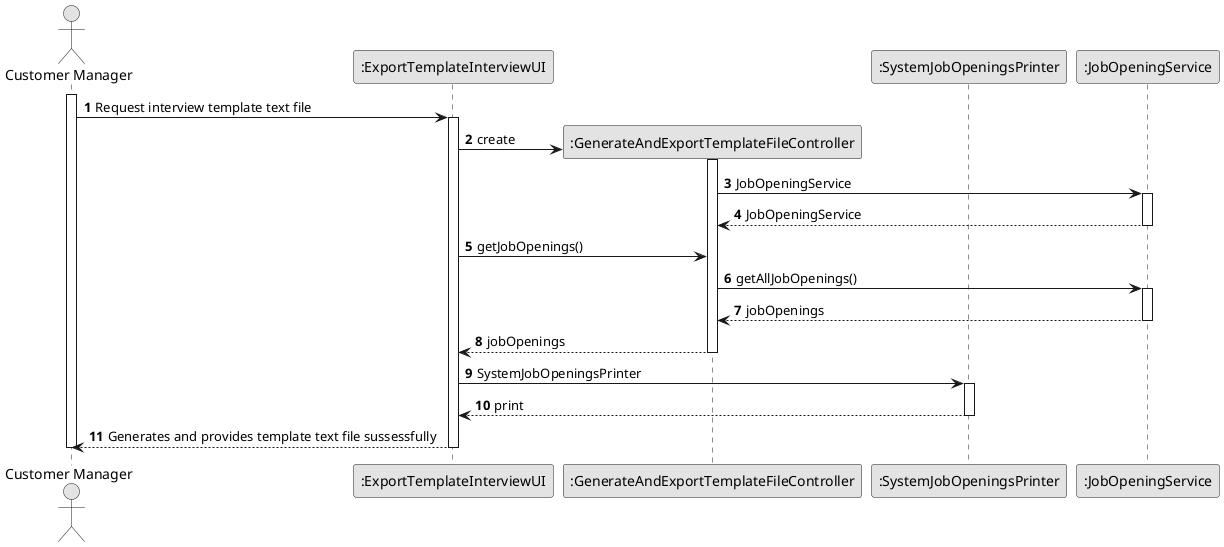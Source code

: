 @startuml
'https://plantuml.com/use-case-diagram
skinparam monochrome true
skinparam packageStyle rectangle
skinparam shadowing false
autonumber

actor "Customer Manager" as CM
participant ":ExportTemplateInterviewUI" as UI6
participant ":GenerateAndExportTemplateFileController" as Controller6
participant ":SystemJobOpeningsPrinter" as printer
participant ":JobOpeningService" as jobSvc

activate CM

CM -> UI6: Request interview template text file
activate UI6

UI6 -> Controller6**: create
activate Controller6

Controller6 -> jobSvc: JobOpeningService
activate jobSvc

jobSvc --> Controller6: JobOpeningService
deactivate jobSvc

UI6 -> Controller6:getJobOpenings()
Controller6 -> jobSvc: getAllJobOpenings()
activate jobSvc

jobSvc --> Controller6: jobOpenings

deactivate jobSvc
Controller6 --> UI6: jobOpenings
deactivate Controller6
UI6 -> printer: SystemJobOpeningsPrinter
activate printer

printer --> UI6: print

deactivate printer




UI6 --> CM: Generates and provides template text file sussessfully

deactivate UI6

deactivate CM

@enduml